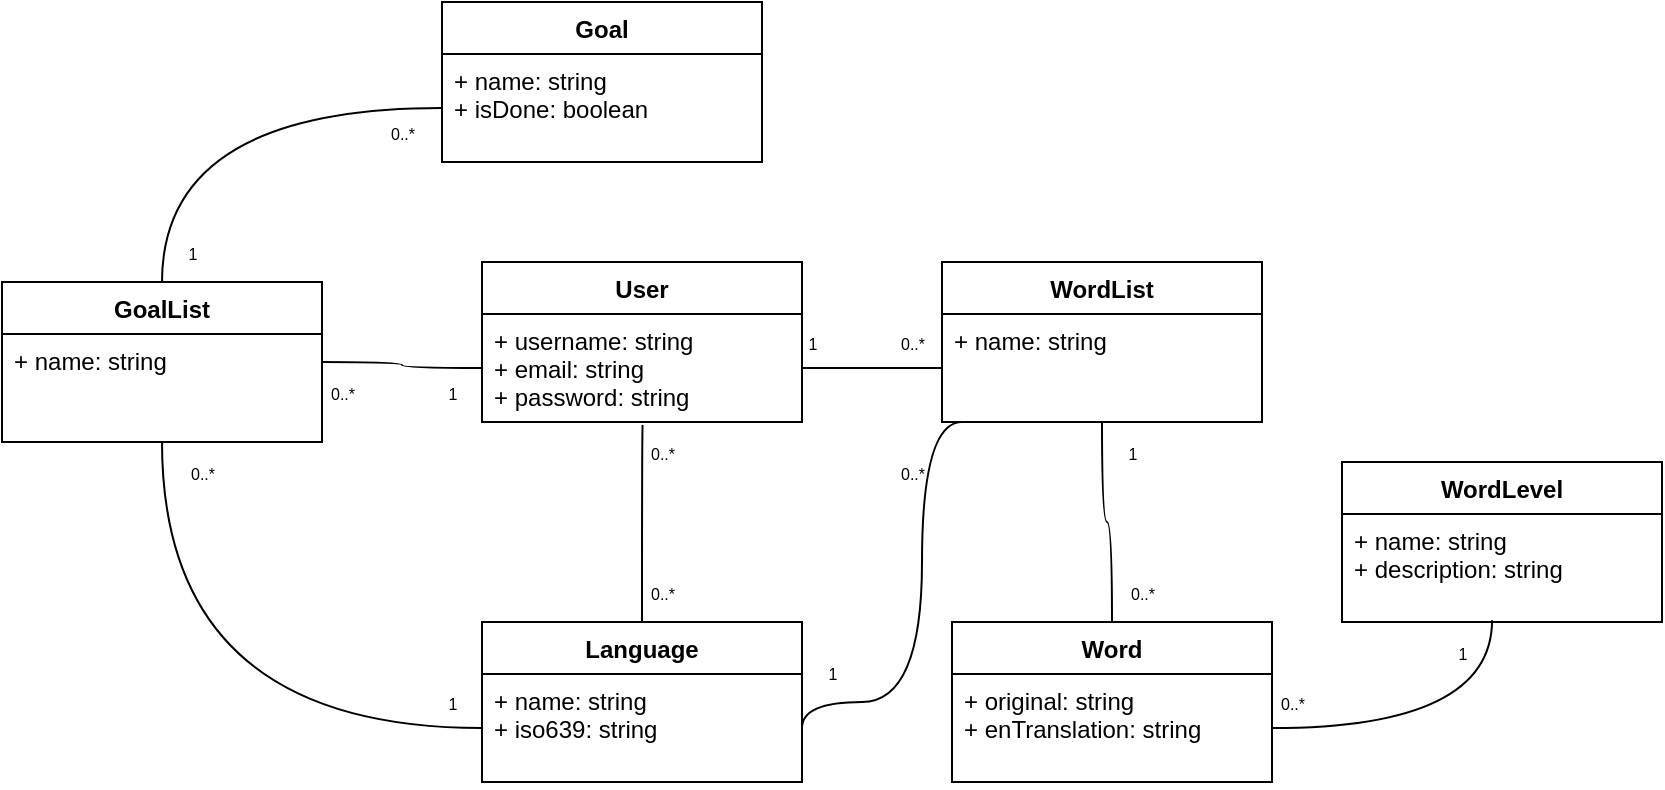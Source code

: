 <mxfile>
    <diagram id="WOlzX5okCSRGniWmN5rM" name="Page-1">
        <mxGraphModel dx="1369" dy="773" grid="1" gridSize="10" guides="1" tooltips="1" connect="1" arrows="1" fold="1" page="1" pageScale="1" pageWidth="850" pageHeight="1100" math="0" shadow="0">
            <root>
                <mxCell id="0"/>
                <mxCell id="1" parent="0"/>
                <mxCell id="3" value="User" style="swimlane;fontStyle=1;align=center;verticalAlign=top;childLayout=stackLayout;horizontal=1;startSize=26;horizontalStack=0;resizeParent=1;resizeParentMax=0;resizeLast=0;collapsible=1;marginBottom=0;" parent="1" vertex="1">
                    <mxGeometry x="250" y="150" width="160" height="80" as="geometry"/>
                </mxCell>
                <mxCell id="4" value="+ username: string&#10;+ email: string&#10;+ password: string" style="text;strokeColor=none;fillColor=none;align=left;verticalAlign=top;spacingLeft=4;spacingRight=4;overflow=hidden;rotatable=0;points=[[0,0.5],[1,0.5]];portConstraint=eastwest;" parent="3" vertex="1">
                    <mxGeometry y="26" width="160" height="54" as="geometry"/>
                </mxCell>
                <mxCell id="7" value="Word" style="swimlane;fontStyle=1;align=center;verticalAlign=top;childLayout=stackLayout;horizontal=1;startSize=26;horizontalStack=0;resizeParent=1;resizeParentMax=0;resizeLast=0;collapsible=1;marginBottom=0;" parent="1" vertex="1">
                    <mxGeometry x="485" y="330" width="160" height="80" as="geometry"/>
                </mxCell>
                <mxCell id="8" value="+ original: string&#10;+ enTranslation: string" style="text;strokeColor=none;fillColor=none;align=left;verticalAlign=top;spacingLeft=4;spacingRight=4;overflow=hidden;rotatable=0;points=[[0,0.5],[1,0.5]];portConstraint=eastwest;" parent="7" vertex="1">
                    <mxGeometry y="26" width="160" height="54" as="geometry"/>
                </mxCell>
                <mxCell id="9" value="WordLevel" style="swimlane;fontStyle=1;align=center;verticalAlign=top;childLayout=stackLayout;horizontal=1;startSize=26;horizontalStack=0;resizeParent=1;resizeParentMax=0;resizeLast=0;collapsible=1;marginBottom=0;" parent="1" vertex="1">
                    <mxGeometry x="680" y="250" width="160" height="80" as="geometry"/>
                </mxCell>
                <mxCell id="10" value="+ name: string&#10;+ description: string" style="text;strokeColor=none;fillColor=none;align=left;verticalAlign=top;spacingLeft=4;spacingRight=4;overflow=hidden;rotatable=0;points=[[0,0.5],[1,0.5]];portConstraint=eastwest;" parent="9" vertex="1">
                    <mxGeometry y="26" width="160" height="54" as="geometry"/>
                </mxCell>
                <mxCell id="11" value="Goal" style="swimlane;fontStyle=1;align=center;verticalAlign=top;childLayout=stackLayout;horizontal=1;startSize=26;horizontalStack=0;resizeParent=1;resizeParentMax=0;resizeLast=0;collapsible=1;marginBottom=0;" parent="1" vertex="1">
                    <mxGeometry x="230" y="20" width="160" height="80" as="geometry"/>
                </mxCell>
                <mxCell id="12" value="+ name: string&#10;+ isDone: boolean" style="text;strokeColor=none;fillColor=none;align=left;verticalAlign=top;spacingLeft=4;spacingRight=4;overflow=hidden;rotatable=0;points=[[0,0.5],[1,0.5]];portConstraint=eastwest;" parent="11" vertex="1">
                    <mxGeometry y="26" width="160" height="54" as="geometry"/>
                </mxCell>
                <mxCell id="52" style="edgeStyle=orthogonalEdgeStyle;curved=1;html=1;exitX=0.5;exitY=1;exitDx=0;exitDy=0;entryX=0;entryY=0.5;entryDx=0;entryDy=0;fontSize=8;endArrow=none;endFill=0;" parent="1" source="13" target="19" edge="1">
                    <mxGeometry relative="1" as="geometry"/>
                </mxCell>
                <mxCell id="13" value="GoalList" style="swimlane;fontStyle=1;align=center;verticalAlign=top;childLayout=stackLayout;horizontal=1;startSize=26;horizontalStack=0;resizeParent=1;resizeParentMax=0;resizeLast=0;collapsible=1;marginBottom=0;" parent="1" vertex="1">
                    <mxGeometry x="10" y="160" width="160" height="80" as="geometry"/>
                </mxCell>
                <mxCell id="55" value="+ name: string" style="text;strokeColor=none;fillColor=none;align=left;verticalAlign=top;spacingLeft=4;spacingRight=4;overflow=hidden;rotatable=0;points=[[0,0.5],[1,0.5]];portConstraint=eastwest;" parent="13" vertex="1">
                    <mxGeometry y="26" width="160" height="54" as="geometry"/>
                </mxCell>
                <mxCell id="45" style="edgeStyle=orthogonalEdgeStyle;curved=1;html=1;fontSize=8;endArrow=none;endFill=0;" parent="1" source="16" target="7" edge="1">
                    <mxGeometry relative="1" as="geometry"/>
                </mxCell>
                <mxCell id="16" value="WordList" style="swimlane;fontStyle=1;align=center;verticalAlign=top;childLayout=stackLayout;horizontal=1;startSize=26;horizontalStack=0;resizeParent=1;resizeParentMax=0;resizeLast=0;collapsible=1;marginBottom=0;" parent="1" vertex="1">
                    <mxGeometry x="480" y="150" width="160" height="80" as="geometry"/>
                </mxCell>
                <mxCell id="56" value="+ name: string" style="text;strokeColor=none;fillColor=none;align=left;verticalAlign=top;spacingLeft=4;spacingRight=4;overflow=hidden;rotatable=0;points=[[0,0.5],[1,0.5]];portConstraint=eastwest;" parent="16" vertex="1">
                    <mxGeometry y="26" width="160" height="54" as="geometry"/>
                </mxCell>
                <mxCell id="18" value="Language" style="swimlane;fontStyle=1;align=center;verticalAlign=top;childLayout=stackLayout;horizontal=1;startSize=26;horizontalStack=0;resizeParent=1;resizeParentMax=0;resizeLast=0;collapsible=1;marginBottom=0;" parent="1" vertex="1">
                    <mxGeometry x="250" y="330" width="160" height="80" as="geometry"/>
                </mxCell>
                <mxCell id="19" value="+ name: string&#10;+ iso639: string" style="text;strokeColor=none;fillColor=none;align=left;verticalAlign=top;spacingLeft=4;spacingRight=4;overflow=hidden;rotatable=0;points=[[0,0.5],[1,0.5]];portConstraint=eastwest;" parent="18" vertex="1">
                    <mxGeometry y="26" width="160" height="54" as="geometry"/>
                </mxCell>
                <mxCell id="24" style="edgeStyle=orthogonalEdgeStyle;html=1;exitX=1;exitY=0.5;exitDx=0;exitDy=0;endArrow=none;endFill=0;curved=1;" parent="1" source="4" edge="1">
                    <mxGeometry relative="1" as="geometry">
                        <mxPoint x="480" y="203" as="targetPoint"/>
                    </mxGeometry>
                </mxCell>
                <mxCell id="25" value="&lt;font style=&quot;font-size: 8px;&quot;&gt;1&lt;/font&gt;" style="text;html=1;align=center;verticalAlign=middle;resizable=0;points=[];autosize=1;strokeColor=none;fillColor=none;" parent="1" vertex="1">
                    <mxGeometry x="400" y="175" width="30" height="30" as="geometry"/>
                </mxCell>
                <mxCell id="26" value="&lt;span style=&quot;font-size: 8px;&quot;&gt;0..*&lt;/span&gt;" style="text;html=1;align=center;verticalAlign=middle;resizable=0;points=[];autosize=1;strokeColor=none;fillColor=none;" parent="1" vertex="1">
                    <mxGeometry x="445" y="175" width="40" height="30" as="geometry"/>
                </mxCell>
                <mxCell id="29" value="" style="edgeStyle=orthogonalEdgeStyle;orthogonalLoop=1;jettySize=auto;html=1;fontSize=8;endArrow=none;endFill=0;curved=1;exitX=0.5;exitY=0;exitDx=0;exitDy=0;entryX=0.502;entryY=1.028;entryDx=0;entryDy=0;entryPerimeter=0;" parent="1" source="18" target="4" edge="1">
                    <mxGeometry width="100" relative="1" as="geometry">
                        <mxPoint x="390" y="270" as="sourcePoint"/>
                        <mxPoint x="330" y="250" as="targetPoint"/>
                        <Array as="points">
                            <mxPoint x="330" y="233"/>
                        </Array>
                    </mxGeometry>
                </mxCell>
                <mxCell id="31" value="&lt;span style=&quot;font-size: 8px;&quot;&gt;0..*&lt;/span&gt;" style="text;html=1;align=center;verticalAlign=middle;resizable=0;points=[];autosize=1;strokeColor=none;fillColor=none;" parent="1" vertex="1">
                    <mxGeometry x="320" y="300" width="40" height="30" as="geometry"/>
                </mxCell>
                <mxCell id="32" value="&lt;span style=&quot;font-size: 8px;&quot;&gt;0..*&lt;/span&gt;" style="text;html=1;align=center;verticalAlign=middle;resizable=0;points=[];autosize=1;strokeColor=none;fillColor=none;" parent="1" vertex="1">
                    <mxGeometry x="320" y="230" width="40" height="30" as="geometry"/>
                </mxCell>
                <mxCell id="34" value="&lt;span style=&quot;font-size: 8px;&quot;&gt;0..*&lt;/span&gt;" style="text;html=1;align=center;verticalAlign=middle;resizable=0;points=[];autosize=1;strokeColor=none;fillColor=none;" parent="1" vertex="1">
                    <mxGeometry x="160" y="200" width="40" height="30" as="geometry"/>
                </mxCell>
                <mxCell id="35" value="&lt;span style=&quot;font-size: 8px;&quot;&gt;1&lt;/span&gt;" style="text;html=1;align=center;verticalAlign=middle;resizable=0;points=[];autosize=1;strokeColor=none;fillColor=none;" parent="1" vertex="1">
                    <mxGeometry x="220" y="200" width="30" height="30" as="geometry"/>
                </mxCell>
                <mxCell id="37" value="&lt;span style=&quot;font-size: 8px;&quot;&gt;0..*&lt;/span&gt;" style="text;html=1;align=center;verticalAlign=middle;resizable=0;points=[];autosize=1;strokeColor=none;fillColor=none;" parent="1" vertex="1">
                    <mxGeometry x="190" y="70" width="40" height="30" as="geometry"/>
                </mxCell>
                <mxCell id="38" value="&lt;span style=&quot;font-size: 8px;&quot;&gt;1&lt;/span&gt;" style="text;html=1;align=center;verticalAlign=middle;resizable=0;points=[];autosize=1;strokeColor=none;fillColor=none;" parent="1" vertex="1">
                    <mxGeometry x="90" y="130" width="30" height="30" as="geometry"/>
                </mxCell>
                <mxCell id="39" style="edgeStyle=orthogonalEdgeStyle;curved=1;html=1;entryX=1;entryY=0.5;entryDx=0;entryDy=0;fontSize=8;endArrow=none;endFill=0;" parent="1" target="19" edge="1">
                    <mxGeometry relative="1" as="geometry">
                        <mxPoint x="490" y="230" as="sourcePoint"/>
                        <Array as="points">
                            <mxPoint x="470" y="230"/>
                            <mxPoint x="470" y="370"/>
                            <mxPoint x="410" y="370"/>
                        </Array>
                    </mxGeometry>
                </mxCell>
                <mxCell id="40" value="&lt;span style=&quot;font-size: 8px;&quot;&gt;1&lt;/span&gt;" style="text;html=1;align=center;verticalAlign=middle;resizable=0;points=[];autosize=1;strokeColor=none;fillColor=none;" parent="1" vertex="1">
                    <mxGeometry x="410" y="340" width="30" height="30" as="geometry"/>
                </mxCell>
                <mxCell id="41" value="&lt;span style=&quot;font-size: 8px;&quot;&gt;0..*&lt;/span&gt;" style="text;html=1;align=center;verticalAlign=middle;resizable=0;points=[];autosize=1;strokeColor=none;fillColor=none;" parent="1" vertex="1">
                    <mxGeometry x="445" y="240" width="40" height="30" as="geometry"/>
                </mxCell>
                <mxCell id="42" style="edgeStyle=orthogonalEdgeStyle;curved=1;html=1;entryX=0.469;entryY=0.983;entryDx=0;entryDy=0;entryPerimeter=0;fontSize=8;endArrow=none;endFill=0;" parent="1" source="8" target="10" edge="1">
                    <mxGeometry relative="1" as="geometry"/>
                </mxCell>
                <mxCell id="43" value="&lt;span style=&quot;font-size: 8px;&quot;&gt;1&lt;/span&gt;" style="text;html=1;align=center;verticalAlign=middle;resizable=0;points=[];autosize=1;strokeColor=none;fillColor=none;" parent="1" vertex="1">
                    <mxGeometry x="725" y="330" width="30" height="30" as="geometry"/>
                </mxCell>
                <mxCell id="44" value="&lt;span style=&quot;font-size: 8px;&quot;&gt;0..*&lt;/span&gt;" style="text;html=1;align=center;verticalAlign=middle;resizable=0;points=[];autosize=1;strokeColor=none;fillColor=none;" parent="1" vertex="1">
                    <mxGeometry x="635" y="355" width="40" height="30" as="geometry"/>
                </mxCell>
                <mxCell id="46" value="&lt;span style=&quot;font-size: 8px;&quot;&gt;0..*&lt;/span&gt;" style="text;html=1;align=center;verticalAlign=middle;resizable=0;points=[];autosize=1;strokeColor=none;fillColor=none;" parent="1" vertex="1">
                    <mxGeometry x="560" y="300" width="40" height="30" as="geometry"/>
                </mxCell>
                <mxCell id="47" value="&lt;span style=&quot;font-size: 8px;&quot;&gt;1&lt;/span&gt;" style="text;html=1;align=center;verticalAlign=middle;resizable=0;points=[];autosize=1;strokeColor=none;fillColor=none;" parent="1" vertex="1">
                    <mxGeometry x="560" y="230" width="30" height="30" as="geometry"/>
                </mxCell>
                <mxCell id="49" style="edgeStyle=orthogonalEdgeStyle;curved=1;html=1;exitX=0;exitY=0.5;exitDx=0;exitDy=0;entryX=1;entryY=0.5;entryDx=0;entryDy=0;fontSize=8;endArrow=none;endFill=0;" parent="1" source="4" target="13" edge="1">
                    <mxGeometry relative="1" as="geometry"/>
                </mxCell>
                <mxCell id="50" style="edgeStyle=orthogonalEdgeStyle;curved=1;html=1;entryX=0.5;entryY=0;entryDx=0;entryDy=0;fontSize=8;endArrow=none;endFill=0;" parent="1" source="12" target="13" edge="1">
                    <mxGeometry relative="1" as="geometry"/>
                </mxCell>
                <mxCell id="53" value="&lt;span style=&quot;font-size: 8px;&quot;&gt;1&lt;/span&gt;" style="text;html=1;align=center;verticalAlign=middle;resizable=0;points=[];autosize=1;strokeColor=none;fillColor=none;" parent="1" vertex="1">
                    <mxGeometry x="220" y="355" width="30" height="30" as="geometry"/>
                </mxCell>
                <mxCell id="54" value="&lt;span style=&quot;font-size: 8px;&quot;&gt;0..*&lt;/span&gt;" style="text;html=1;align=center;verticalAlign=middle;resizable=0;points=[];autosize=1;strokeColor=none;fillColor=none;" parent="1" vertex="1">
                    <mxGeometry x="90" y="240" width="40" height="30" as="geometry"/>
                </mxCell>
            </root>
        </mxGraphModel>
    </diagram>
</mxfile>